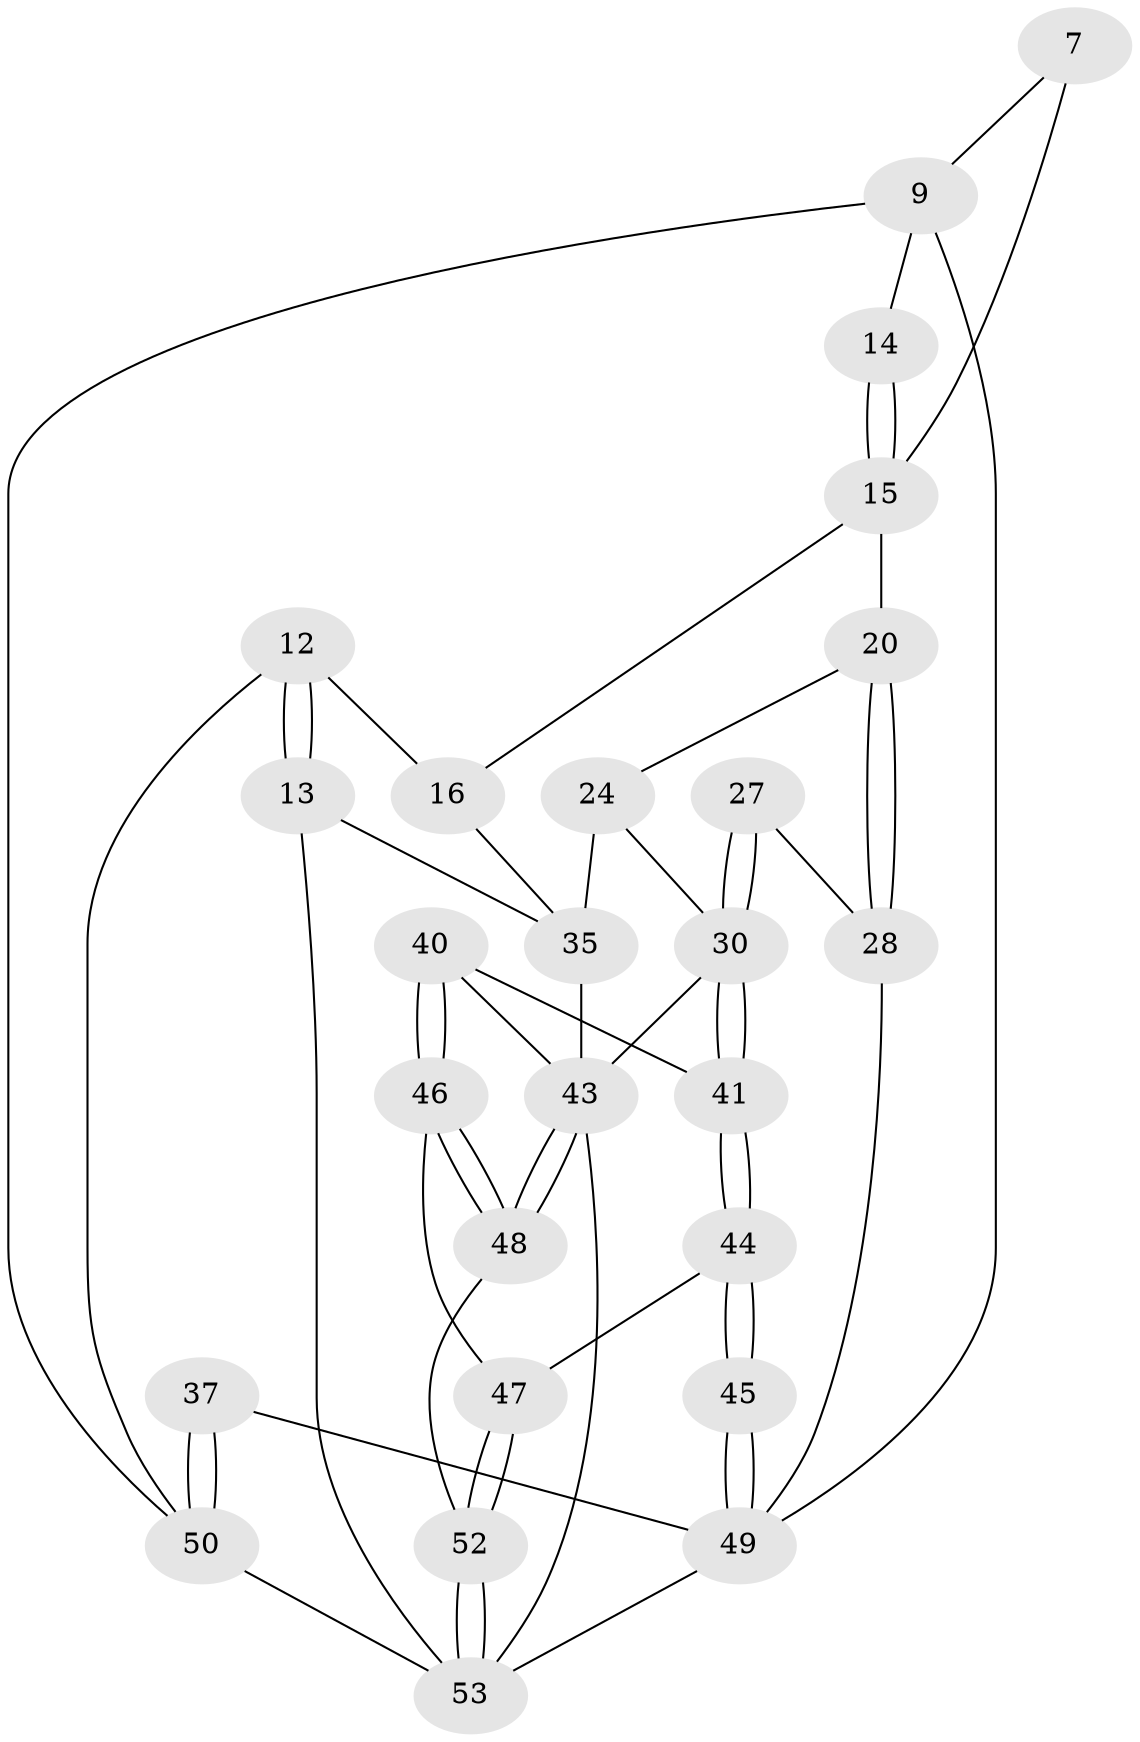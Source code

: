 // original degree distribution, {3: 0.03773584905660377, 5: 0.41509433962264153, 4: 0.3018867924528302, 6: 0.24528301886792453}
// Generated by graph-tools (version 1.1) at 2025/59/03/09/25 04:59:38]
// undirected, 26 vertices, 56 edges
graph export_dot {
graph [start="1"]
  node [color=gray90,style=filled];
  7 [pos="+0.17438457160931756+0"];
  9 [pos="+0.05116659545258753+0.32583867321340676",super="+8"];
  12 [pos="+1+0",super="+5+6"];
  13 [pos="+1+0"];
  14 [pos="+0.05559468145113242+0.3247931769915975"];
  15 [pos="+0.36435911409800487+0.3489087948976784",super="+3+11"];
  16 [pos="+0.6650140658631751+0.22700909510983883",super="+4"];
  20 [pos="+0.40676317562095454+0.3846607092417033"];
  24 [pos="+0.8131122081604139+0.4429844610461098",super="+23"];
  27 [pos="+0.5966326117457744+0.578137067240977"];
  28 [pos="+0.4183469126633158+0.5747499205255447"];
  30 [pos="+0.6570045197463961+0.6304795595609761",super="+29+26"];
  35 [pos="+1+0.6130870769720234",super="+31+22+21"];
  37 [pos="+0+0.7114317655493281"];
  40 [pos="+0.7836232037132829+0.6928388318980115"];
  41 [pos="+0.6583218304737969+0.6402114183075495"];
  43 [pos="+1+0.8303104986239279",super="+38+39+32"];
  44 [pos="+0.6407653058775047+0.6845486797815431"];
  45 [pos="+0.3318091132076402+0.773919650074737"];
  46 [pos="+0.7747392250918158+0.7617462955093742"];
  47 [pos="+0.6726439230970297+0.8454030891590998"];
  48 [pos="+0.9809232246786761+0.8476166135230229"];
  49 [pos="+0.3014242311350831+0.8616871438231954",super="+36+34"];
  50 [pos="+0+1",super="+10"];
  52 [pos="+0.6439398078571533+0.951005288848477"];
  53 [pos="+0.5310227115173985+1",super="+42+51"];
  7 -- 9;
  7 -- 15 [weight=2];
  9 -- 50;
  9 -- 14;
  9 -- 49;
  12 -- 13 [weight=2];
  12 -- 13;
  12 -- 16 [weight=2];
  12 -- 50;
  13 -- 35;
  13 -- 53;
  14 -- 15 [weight=2];
  14 -- 15;
  15 -- 20;
  15 -- 16;
  16 -- 35;
  20 -- 28;
  20 -- 28;
  20 -- 24;
  24 -- 30 [weight=2];
  24 -- 35 [weight=3];
  27 -- 28;
  27 -- 30 [weight=2];
  27 -- 30;
  28 -- 49;
  30 -- 41;
  30 -- 41;
  30 -- 43;
  35 -- 43 [weight=2];
  37 -- 50 [weight=2];
  37 -- 50;
  37 -- 49;
  40 -- 41;
  40 -- 46;
  40 -- 46;
  40 -- 43;
  41 -- 44;
  41 -- 44;
  43 -- 48;
  43 -- 48;
  43 -- 53;
  44 -- 45;
  44 -- 45;
  44 -- 47;
  45 -- 49 [weight=2];
  45 -- 49;
  46 -- 47;
  46 -- 48;
  46 -- 48;
  47 -- 52;
  47 -- 52;
  48 -- 52;
  49 -- 53;
  50 -- 53 [weight=2];
  52 -- 53;
  52 -- 53;
}
